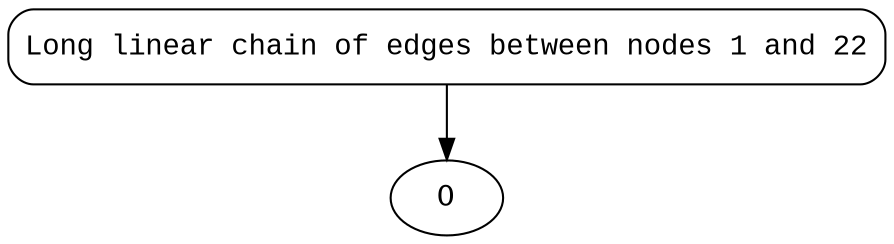 digraph initial {
1 [style="filled,bold" penwidth="1" fillcolor="white" fontname="Courier New" shape="Mrecord" label="Long linear chain of edges between nodes 1 and 22"]
1 -> 0[label=""]
}